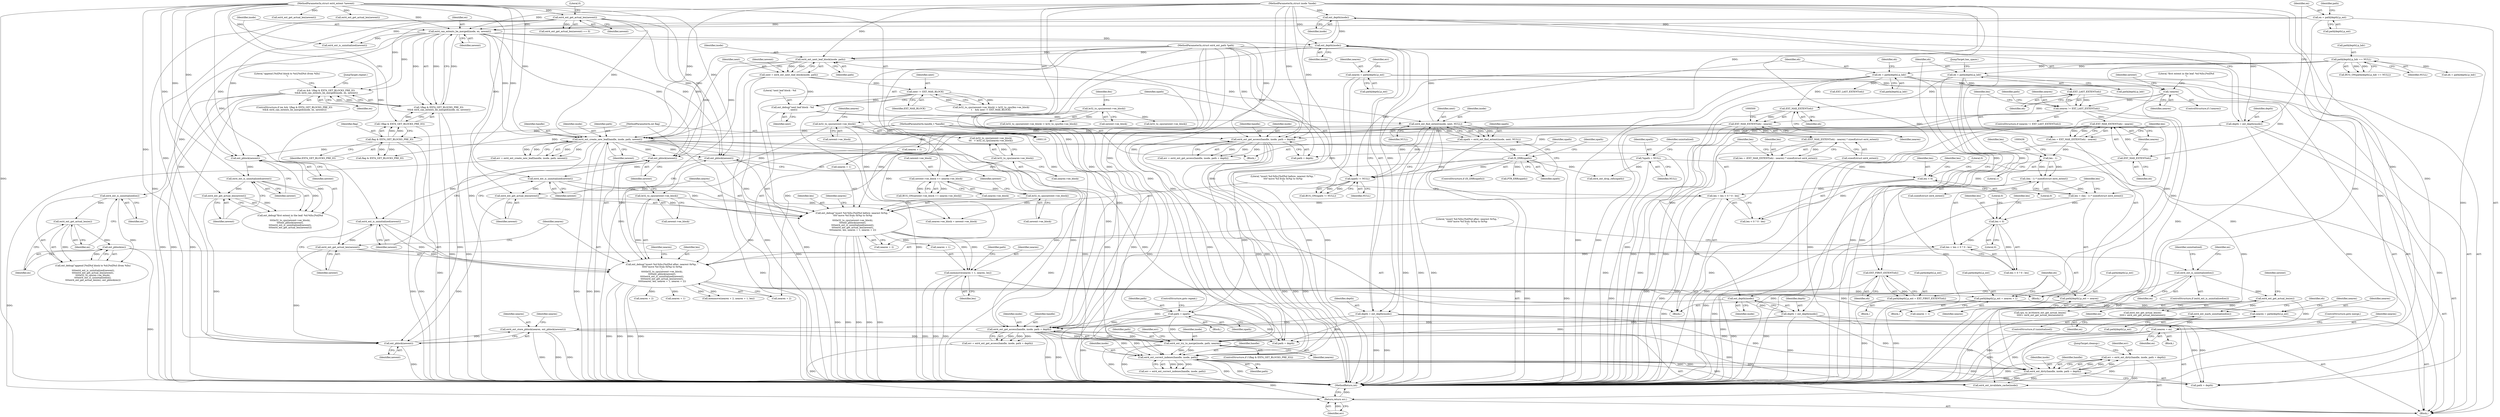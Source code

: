 digraph "0_linux_744692dc059845b2a3022119871846e74d4f6e11_1@integer" {
"1000592" [label="(Call,err = ext4_ext_dirty(handle, inode, path + depth))"];
"1000594" [label="(Call,ext4_ext_dirty(handle, inode, path + depth))"];
"1000585" [label="(Call,ext4_ext_correct_indexes(handle, inode, path))"];
"1000188" [label="(Call,ext4_ext_get_access(handle, inode, path + depth))"];
"1000111" [label="(MethodParameterIn,handle_t *handle)"];
"1000140" [label="(Call,ext_depth(inode))"];
"1000112" [label="(MethodParameterIn,struct inode *inode)"];
"1000165" [label="(Call,ext4_can_extents_be_merged(inode, ex, newext))"];
"1000142" [label="(Call,ex = path[depth].p_ext)"];
"1000135" [label="(Call,ext4_ext_get_actual_len(newext))"];
"1000114" [label="(MethodParameterIn,struct ext4_extent *newext)"];
"1000113" [label="(MethodParameterIn,struct ext4_ext_path *path)"];
"1000138" [label="(Call,depth = ext_depth(inode))"];
"1000372" [label="(Call,ext4_ext_get_access(handle, inode, path + depth))"];
"1000343" [label="(Call,ext4_ext_create_new_leaf(handle, inode, path, newext))"];
"1000258" [label="(Call,ext4_ext_next_leaf_block(inode, path))"];
"1000232" [label="(Call,ext_depth(inode))"];
"1000285" [label="(Call,ext4_ext_find_extent(inode, next, NULL))"];
"1000276" [label="(Call,ext_debug(\"next leaf block - %d\n\", next))"];
"1000272" [label="(Call,next != EXT_MAX_BLOCK)"];
"1000256" [label="(Call,next = ext4_ext_next_leaf_block(inode, path))"];
"1000280" [label="(Call,npath != NULL)"];
"1000122" [label="(Call,*npath = NULL)"];
"1000290" [label="(Call,IS_ERR(npath))"];
"1000283" [label="(Call,npath = ext4_ext_find_extent(inode, next, NULL))"];
"1000150" [label="(Call,path[depth].p_hdr == NULL)"];
"1000327" [label="(Call,path = npath)"];
"1000353" [label="(Call,ext_depth(inode))"];
"1000230" [label="(Call,depth = ext_depth(inode))"];
"1000351" [label="(Call,depth = ext_depth(inode))"];
"1000579" [label="(Call,ext4_ext_try_to_merge(inode, path, nearex))"];
"1000562" [label="(Call,ext4_ext_store_pblock(nearex, ext_pblock(newext)))"];
"1000548" [label="(Call,nearex = path[depth].p_ext)"];
"1000397" [label="(Call,path[depth].p_ext = EXT_FIRST_EXTENT(eh))"];
"1000403" [label="(Call,EXT_FIRST_EXTENT(eh))"];
"1000355" [label="(Call,eh = path[depth].p_hdr)"];
"1000234" [label="(Call,eh = path[depth].p_hdr)"];
"1000535" [label="(Call,path[depth].p_ext = nearex)"];
"1000529" [label="(Call,memmove(nearex + 1, nearex, len))"];
"1000509" [label="(Call,ext_debug(\"insert %d:%llu:[%d]%d before: nearest 0x%p, \"\n\t\t\t\t\"move %d from 0x%p to 0x%p\n\",\n\t\t\t\tle32_to_cpu(newext->ee_block),\n\t\t\t\text_pblock(newext),\n\t\t\t\text4_ext_is_uninitialized(newext),\n\t\t\t\text4_ext_get_actual_len(newext),\n\t\t\t\tnearex, len, nearex + 1, nearex + 2))"];
"1000511" [label="(Call,le32_to_cpu(newext->ee_block))"];
"1000485" [label="(Call,newext->ee_block == nearex->ee_block)"];
"1000408" [label="(Call,le32_to_cpu(newext->ee_block))"];
"1000264" [label="(Call,le32_to_cpu(newext->ee_block))"];
"1000412" [label="(Call,le32_to_cpu(nearex->ee_block))"];
"1000515" [label="(Call,ext_pblock(newext))"];
"1000517" [label="(Call,ext4_ext_is_uninitialized(newext))"];
"1000519" [label="(Call,ext4_ext_get_actual_len(newext))"];
"1000495" [label="(Call,EXT_MAX_EXTENT(eh) - nearex)"];
"1000496" [label="(Call,EXT_MAX_EXTENT(eh))"];
"1000382" [label="(Call,!nearex)"];
"1000363" [label="(Call,nearex = path[depth].p_ext)"];
"1000501" [label="(Call,len = len < 0 ? 0 : len)"];
"1000504" [label="(Call,len < 0)"];
"1000492" [label="(Call,len = (EXT_MAX_EXTENT(eh) - nearex) * sizeof(struct ext4_extent))"];
"1000494" [label="(Call,(EXT_MAX_EXTENT(eh) - nearex) * sizeof(struct ext4_extent))"];
"1000473" [label="(Call,path[depth].p_ext = nearex + 1)"];
"1000418" [label="(Call,nearex != EXT_LAST_EXTENT(eh))"];
"1000420" [label="(Call,EXT_LAST_EXTENT(eh))"];
"1000445" [label="(Call,ext_debug(\"insert %d:%llu:[%d]%d after: nearest 0x%p, \"\n\t\t\t\t\t\"move %d from 0x%p to 0x%p\n\",\n\t\t\t\t\tle32_to_cpu(newext->ee_block),\n\t\t\t\t\text_pblock(newext),\n\t\t\t\t\text4_ext_is_uninitialized(newext),\n\t\t\t\t\text4_ext_get_actual_len(newext),\n\t\t\t\t\tnearex, len, nearex + 1, nearex + 2))"];
"1000447" [label="(Call,le32_to_cpu(newext->ee_block))"];
"1000451" [label="(Call,ext_pblock(newext))"];
"1000453" [label="(Call,ext4_ext_is_uninitialized(newext))"];
"1000455" [label="(Call,ext4_ext_get_actual_len(newext))"];
"1000425" [label="(Call,EXT_MAX_EXTENT(eh) - nearex)"];
"1000426" [label="(Call,EXT_MAX_EXTENT(eh))"];
"1000437" [label="(Call,len = len < 0 ? 0 : len)"];
"1000440" [label="(Call,len < 0)"];
"1000429" [label="(Call,len = (len - 1) * sizeof(struct ext4_extent))"];
"1000431" [label="(Call,(len - 1) * sizeof(struct ext4_extent))"];
"1000432" [label="(Call,len - 1)"];
"1000423" [label="(Call,len = EXT_MAX_EXTENT(eh) - nearex)"];
"1000564" [label="(Call,ext_pblock(newext))"];
"1000395" [label="(Call,ext4_ext_get_actual_len(newext))"];
"1000393" [label="(Call,ext4_ext_is_uninitialized(newext))"];
"1000391" [label="(Call,ext_pblock(newext))"];
"1000225" [label="(Call,nearex = ex)"];
"1000216" [label="(Call,ext4_ext_mark_uninitialized(ex))"];
"1000210" [label="(Call,ext4_ext_get_actual_len(ex))"];
"1000199" [label="(Call,ext4_ext_is_uninitialized(ex))"];
"1000184" [label="(Call,ext_pblock(ex))"];
"1000182" [label="(Call,ext4_ext_get_actual_len(ex))"];
"1000180" [label="(Call,ext4_ext_is_uninitialized(ex))"];
"1000158" [label="(Call,ex && !(flag & EXT4_GET_BLOCKS_PRE_IO)\n \t\t&& ext4_can_extents_be_merged(inode, ex, newext))"];
"1000160" [label="(Call,!(flag & EXT4_GET_BLOCKS_PRE_IO)\n \t\t&& ext4_can_extents_be_merged(inode, ex, newext))"];
"1000161" [label="(Call,!(flag & EXT4_GET_BLOCKS_PRE_IO))"];
"1000162" [label="(Call,flag & EXT4_GET_BLOCKS_PRE_IO)"];
"1000115" [label="(MethodParameterIn,int flag)"];
"1000610" [label="(Return,return err;)"];
"1000363" [label="(Call,nearex = path[depth].p_ext)"];
"1000230" [label="(Call,depth = ext_depth(inode))"];
"1000114" [label="(MethodParameterIn,struct ext4_extent *newext)"];
"1000506" [label="(Literal,0)"];
"1000374" [label="(Identifier,inode)"];
"1000391" [label="(Call,ext_pblock(newext))"];
"1000354" [label="(Identifier,inode)"];
"1000386" [label="(Literal,\"first extent in the leaf: %d:%llu:[%d]%d\n\")"];
"1000124" [label="(Identifier,NULL)"];
"1000131" [label="(Identifier,uninitialized)"];
"1000371" [label="(Identifier,err)"];
"1000502" [label="(Identifier,len)"];
"1000370" [label="(Call,err = ext4_ext_get_access(handle, inode, path + depth))"];
"1000439" [label="(Call,len < 0 ? 0 : len)"];
"1000184" [label="(Call,ext_pblock(ex))"];
"1000171" [label="(Literal,\"append [%d]%d block to %d:[%d]%d (from %llu)\n\")"];
"1000232" [label="(Call,ext_depth(inode))"];
"1000191" [label="(Call,path + depth)"];
"1000585" [label="(Call,ext4_ext_correct_indexes(handle, inode, path))"];
"1000141" [label="(Identifier,inode)"];
"1000256" [label="(Call,next = ext4_ext_next_leaf_block(inode, path))"];
"1000422" [label="(Block,)"];
"1000604" [label="(Call,ext4_ext_drop_refs(npath))"];
"1000206" [label="(Identifier,ex)"];
"1000186" [label="(Call,err = ext4_ext_get_access(handle, inode, path + depth))"];
"1000393" [label="(Call,ext4_ext_is_uninitialized(newext))"];
"1000437" [label="(Call,len = len < 0 ? 0 : len)"];
"1000608" [label="(Call,ext4_ext_invalidate_cache(inode))"];
"1000373" [label="(Identifier,handle)"];
"1000274" [label="(Identifier,EXT_MAX_BLOCK)"];
"1000428" [label="(Identifier,nearex)"];
"1000419" [label="(Identifier,nearex)"];
"1000258" [label="(Call,ext4_ext_next_leaf_block(inode, path))"];
"1000466" [label="(Call,nearex + 2)"];
"1000375" [label="(Call,path + depth)"];
"1000416" [label="(Block,)"];
"1000396" [label="(Identifier,newext)"];
"1000199" [label="(Call,ext4_ext_is_uninitialized(ex))"];
"1000202" [label="(Identifier,uninitialized)"];
"1000346" [label="(Identifier,path)"];
"1000548" [label="(Call,nearex = path[depth].p_ext)"];
"1000151" [label="(Call,path[depth].p_hdr)"];
"1000483" [label="(Block,)"];
"1000495" [label="(Call,EXT_MAX_EXTENT(eh) - nearex)"];
"1000486" [label="(Call,newext->ee_block)"];
"1000545" [label="(Identifier,eh)"];
"1000172" [label="(Call,ext4_ext_is_uninitialized(newext))"];
"1000150" [label="(Call,path[depth].p_hdr == NULL)"];
"1000135" [label="(Call,ext4_ext_get_actual_len(newext))"];
"1000229" [label="(JumpTarget,repeat:)"];
"1000357" [label="(Call,path[depth].p_hdr)"];
"1000209" [label="(Call,ext4_ext_get_actual_len(ex)\n\t\t\t\t\t+ ext4_ext_get_actual_len(newext))"];
"1000353" [label="(Call,ext_depth(inode))"];
"1000451" [label="(Call,ext_pblock(newext))"];
"1000122" [label="(Call,*npath = NULL)"];
"1000596" [label="(Identifier,inode)"];
"1000384" [label="(Block,)"];
"1000167" [label="(Identifier,ex)"];
"1000420" [label="(Call,EXT_LAST_EXTENT(eh))"];
"1000395" [label="(Call,ext4_ext_get_actual_len(newext))"];
"1000266" [label="(Identifier,newext)"];
"1000536" [label="(Call,path[depth].p_ext)"];
"1000533" [label="(Identifier,nearex)"];
"1000588" [label="(Identifier,path)"];
"1000515" [label="(Call,ext_pblock(newext))"];
"1000425" [label="(Call,EXT_MAX_EXTENT(eh) - nearex)"];
"1000534" [label="(Identifier,len)"];
"1000234" [label="(Call,eh = path[depth].p_hdr)"];
"1000168" [label="(Identifier,newext)"];
"1000356" [label="(Identifier,eh)"];
"1000236" [label="(Call,path[depth].p_hdr)"];
"1000445" [label="(Call,ext_debug(\"insert %d:%llu:[%d]%d after: nearest 0x%p, \"\n\t\t\t\t\t\"move %d from 0x%p to 0x%p\n\",\n\t\t\t\t\tle32_to_cpu(newext->ee_block),\n\t\t\t\t\text_pblock(newext),\n\t\t\t\t\text4_ext_is_uninitialized(newext),\n\t\t\t\t\text4_ext_get_actual_len(newext),\n\t\t\t\t\tnearex, len, nearex + 1, nearex + 2))"];
"1000144" [label="(Call,path[depth].p_ext)"];
"1000421" [label="(Identifier,eh)"];
"1000263" [label="(Call,le32_to_cpu(newext->ee_block) > le32_to_cpu(fex->ee_block))"];
"1000563" [label="(Identifier,nearex)"];
"1000137" [label="(Literal,0)"];
"1000198" [label="(ControlStructure,if (ext4_ext_is_uninitialized(ex)))"];
"1000231" [label="(Identifier,depth)"];
"1000330" [label="(ControlStructure,goto repeat;)"];
"1000441" [label="(Identifier,len)"];
"1000362" [label="(JumpTarget,has_space:)"];
"1000473" [label="(Call,path[depth].p_ext = nearex + 1)"];
"1000484" [label="(Call,BUG_ON(newext->ee_block == nearex->ee_block))"];
"1000143" [label="(Identifier,ex)"];
"1000282" [label="(Identifier,NULL)"];
"1000285" [label="(Call,ext4_ext_find_extent(inode, next, NULL))"];
"1000270" [label="(Identifier,fex)"];
"1000408" [label="(Call,le32_to_cpu(newext->ee_block))"];
"1000448" [label="(Call,newext->ee_block)"];
"1000385" [label="(Call,ext_debug(\"first extent in the leaf: %d:%llu:[%d]%d\n\",\n\t\t\t\tle32_to_cpu(newext->ee_block),\n\t\t\t\text_pblock(newext),\n\t\t\t\text4_ext_is_uninitialized(newext),\n\t\t\t\text4_ext_get_actual_len(newext)))"];
"1000520" [label="(Identifier,newext)"];
"1000584" [label="(Identifier,err)"];
"1000161" [label="(Call,!(flag & EXT4_GET_BLOCKS_PRE_IO))"];
"1000164" [label="(Identifier,EXT4_GET_BLOCKS_PRE_IO)"];
"1000516" [label="(Identifier,newext)"];
"1000454" [label="(Identifier,newext)"];
"1000412" [label="(Call,le32_to_cpu(nearex->ee_block))"];
"1000476" [label="(Identifier,path)"];
"1000213" [label="(Identifier,newext)"];
"1000409" [label="(Call,newext->ee_block)"];
"1000519" [label="(Call,ext4_ext_get_actual_len(newext))"];
"1000457" [label="(Identifier,nearex)"];
"1000159" [label="(Identifier,ex)"];
"1000438" [label="(Identifier,len)"];
"1000443" [label="(Literal,0)"];
"1000188" [label="(Call,ext4_ext_get_access(handle, inode, path + depth))"];
"1000344" [label="(Identifier,handle)"];
"1000485" [label="(Call,newext->ee_block == nearex->ee_block)"];
"1000465" [label="(Call,memmove(nearex + 2, nearex + 1, len))"];
"1000469" [label="(Call,nearex + 1)"];
"1000568" [label="(Identifier,nearex)"];
"1000394" [label="(Identifier,newext)"];
"1000392" [label="(Identifier,newext)"];
"1000612" [label="(MethodReturn,int)"];
"1000265" [label="(Call,newext->ee_block)"];
"1000424" [label="(Identifier,len)"];
"1000538" [label="(Identifier,path)"];
"1000435" [label="(Call,sizeof(struct ext4_extent))"];
"1000372" [label="(Call,ext4_ext_get_access(handle, inode, path + depth))"];
"1000580" [label="(Identifier,inode)"];
"1000550" [label="(Call,path[depth].p_ext)"];
"1000489" [label="(Call,nearex->ee_block)"];
"1000434" [label="(Literal,1)"];
"1000501" [label="(Call,len = len < 0 ? 0 : len)"];
"1000518" [label="(Identifier,newext)"];
"1000418" [label="(Call,nearex != EXT_LAST_EXTENT(eh))"];
"1000275" [label="(Block,)"];
"1000329" [label="(Identifier,npath)"];
"1000219" [label="(Identifier,eh)"];
"1000260" [label="(Identifier,path)"];
"1000162" [label="(Call,flag & EXT4_GET_BLOCKS_PRE_IO)"];
"1000165" [label="(Call,ext4_can_extents_be_merged(inode, ex, newext))"];
"1000397" [label="(Call,path[depth].p_ext = EXT_FIRST_EXTENT(eh))"];
"1000417" [label="(ControlStructure,if (nearex != EXT_LAST_EXTENT(eh)))"];
"1000226" [label="(Identifier,nearex)"];
"1000293" [label="(Call,PTR_ERR(npath))"];
"1000414" [label="(Identifier,nearex)"];
"1000592" [label="(Call,err = ext4_ext_dirty(handle, inode, path + depth))"];
"1000499" [label="(Call,sizeof(struct ext4_extent))"];
"1000595" [label="(Identifier,handle)"];
"1000455" [label="(Call,ext4_ext_get_actual_len(newext))"];
"1000278" [label="(Identifier,next)"];
"1000423" [label="(Call,len = EXT_MAX_EXTENT(eh) - nearex)"];
"1000610" [label="(Return,return err;)"];
"1000582" [label="(Identifier,nearex)"];
"1000212" [label="(Call,ext4_ext_get_actual_len(newext))"];
"1000153" [label="(Identifier,path)"];
"1000498" [label="(Identifier,nearex)"];
"1000467" [label="(Identifier,nearex)"];
"1000530" [label="(Call,nearex + 1)"];
"1000433" [label="(Identifier,len)"];
"1000526" [label="(Call,nearex + 2)"];
"1000382" [label="(Call,!nearex)"];
"1000352" [label="(Identifier,depth)"];
"1000505" [label="(Identifier,len)"];
"1000410" [label="(Identifier,newext)"];
"1000160" [label="(Call,!(flag & EXT4_GET_BLOCKS_PRE_IO)\n \t\t&& ext4_can_extents_be_merged(inode, ex, newext))"];
"1000276" [label="(Call,ext_debug(\"next leaf block - %d\n\", next))"];
"1000208" [label="(Call,cpu_to_le16(ext4_ext_get_actual_len(ex)\n\t\t\t\t\t+ ext4_ext_get_actual_len(newext)))"];
"1000116" [label="(Block,)"];
"1000535" [label="(Call,path[depth].p_ext = nearex)"];
"1000185" [label="(Identifier,ex)"];
"1000112" [label="(MethodParameterIn,struct inode *inode)"];
"1000479" [label="(Call,nearex + 1)"];
"1000347" [label="(Identifier,newext)"];
"1000181" [label="(Identifier,ex)"];
"1000345" [label="(Identifier,inode)"];
"1000576" [label="(Call,flag & EXT4_GET_BLOCKS_PRE_IO)"];
"1000492" [label="(Call,len = (EXT_MAX_EXTENT(eh) - nearex) * sizeof(struct ext4_extent))"];
"1000218" [label="(Call,eh = path[depth].p_hdr)"];
"1000228" [label="(ControlStructure,goto merge;)"];
"1000225" [label="(Call,nearex = ex)"];
"1000522" [label="(Identifier,len)"];
"1000557" [label="(Identifier,nearex)"];
"1000298" [label="(Identifier,npath)"];
"1000149" [label="(Call,BUG_ON(path[depth].p_hdr == NULL))"];
"1000351" [label="(Call,depth = ext_depth(inode))"];
"1000233" [label="(Identifier,inode)"];
"1000142" [label="(Call,ex = path[depth].p_ext)"];
"1000456" [label="(Identifier,newext)"];
"1000503" [label="(Call,len < 0 ? 0 : len)"];
"1000183" [label="(Identifier,ex)"];
"1000474" [label="(Call,path[depth].p_ext)"];
"1000447" [label="(Call,le32_to_cpu(newext->ee_block))"];
"1000597" [label="(Call,path + depth)"];
"1000493" [label="(Identifier,len)"];
"1000190" [label="(Identifier,inode)"];
"1000579" [label="(Call,ext4_ext_try_to_merge(inode, path, nearex))"];
"1000288" [label="(Identifier,NULL)"];
"1000283" [label="(Call,npath = ext4_ext_find_extent(inode, next, NULL))"];
"1000531" [label="(Identifier,nearex)"];
"1000497" [label="(Identifier,eh)"];
"1000169" [label="(Block,)"];
"1000134" [label="(Call,ext4_ext_get_actual_len(newext) == 0)"];
"1000277" [label="(Literal,\"next leaf block - %d\n\")"];
"1000446" [label="(Literal,\"insert %d:%llu:[%d]%d after: nearest 0x%p, \"\n\t\t\t\t\t\"move %d from 0x%p to 0x%p\n\")"];
"1000431" [label="(Call,(len - 1) * sizeof(struct ext4_extent))"];
"1000214" [label="(ControlStructure,if (uninitialized))"];
"1000158" [label="(Call,ex && !(flag & EXT4_GET_BLOCKS_PRE_IO)\n \t\t&& ext4_can_extents_be_merged(inode, ex, newext))"];
"1000555" [label="(Call,nearex->ee_block = newext->ee_block)"];
"1000166" [label="(Identifier,inode)"];
"1000235" [label="(Identifier,eh)"];
"1000504" [label="(Call,len < 0)"];
"1000494" [label="(Call,(EXT_MAX_EXTENT(eh) - nearex) * sizeof(struct ext4_extent))"];
"1000398" [label="(Call,path[depth].p_ext)"];
"1000462" [label="(Call,nearex + 2)"];
"1000581" [label="(Identifier,path)"];
"1000586" [label="(Identifier,handle)"];
"1000327" [label="(Call,path = npath)"];
"1000123" [label="(Identifier,npath)"];
"1000272" [label="(Call,next != EXT_MAX_BLOCK)"];
"1000245" [label="(Identifier,eh)"];
"1000262" [label="(Call,le32_to_cpu(newext->ee_block) > le32_to_cpu(fex->ee_block)\n\t    && next != EXT_MAX_BLOCK)"];
"1000458" [label="(Identifier,len)"];
"1000341" [label="(Call,err = ext4_ext_create_new_leaf(handle, inode, path, newext))"];
"1000387" [label="(Call,le32_to_cpu(newext->ee_block))"];
"1000157" [label="(ControlStructure,if (ex && !(flag & EXT4_GET_BLOCKS_PRE_IO)\n \t\t&& ext4_can_extents_be_merged(inode, ex, newext)))"];
"1000442" [label="(Literal,0)"];
"1000139" [label="(Identifier,depth)"];
"1000294" [label="(Identifier,npath)"];
"1000511" [label="(Call,le32_to_cpu(newext->ee_block))"];
"1000381" [label="(ControlStructure,if (!nearex))"];
"1000259" [label="(Identifier,inode)"];
"1000257" [label="(Identifier,next)"];
"1000113" [label="(MethodParameterIn,struct ext4_ext_path *path)"];
"1000136" [label="(Identifier,newext)"];
"1000328" [label="(Identifier,path)"];
"1000210" [label="(Call,ext4_ext_get_actual_len(ex))"];
"1000517" [label="(Call,ext4_ext_is_uninitialized(newext))"];
"1000284" [label="(Identifier,npath)"];
"1000508" [label="(Identifier,len)"];
"1000200" [label="(Identifier,ex)"];
"1000600" [label="(JumpTarget,cleanup:)"];
"1000273" [label="(Identifier,next)"];
"1000279" [label="(Call,BUG_ON(npath != NULL))"];
"1000343" [label="(Call,ext4_ext_create_new_leaf(handle, inode, path, newext))"];
"1000290" [label="(Call,IS_ERR(npath))"];
"1000163" [label="(Identifier,flag)"];
"1000320" [label="(Block,)"];
"1000264" [label="(Call,le32_to_cpu(newext->ee_block))"];
"1000281" [label="(Identifier,npath)"];
"1000574" [label="(ControlStructure,if (!(flag & EXT4_GET_BLOCKS_PRE_IO)))"];
"1000138" [label="(Call,depth = ext_depth(inode))"];
"1000611" [label="(Identifier,err)"];
"1000594" [label="(Call,ext4_ext_dirty(handle, inode, path + depth))"];
"1000453" [label="(Call,ext4_ext_is_uninitialized(newext))"];
"1000593" [label="(Identifier,err)"];
"1000413" [label="(Call,nearex->ee_block)"];
"1000227" [label="(Identifier,ex)"];
"1000507" [label="(Literal,0)"];
"1000496" [label="(Call,EXT_MAX_EXTENT(eh))"];
"1000383" [label="(Identifier,nearex)"];
"1000521" [label="(Identifier,nearex)"];
"1000541" [label="(Identifier,nearex)"];
"1000180" [label="(Call,ext4_ext_is_uninitialized(ex))"];
"1000403" [label="(Call,EXT_FIRST_EXTENT(eh))"];
"1000549" [label="(Identifier,nearex)"];
"1000286" [label="(Identifier,inode)"];
"1000216" [label="(Call,ext4_ext_mark_uninitialized(ex))"];
"1000140" [label="(Call,ext_depth(inode))"];
"1000529" [label="(Call,memmove(nearex + 1, nearex, len))"];
"1000583" [label="(Call,err = ext4_ext_correct_indexes(handle, inode, path))"];
"1000364" [label="(Identifier,nearex)"];
"1000291" [label="(Identifier,npath)"];
"1000562" [label="(Call,ext4_ext_store_pblock(nearex, ext_pblock(newext)))"];
"1000287" [label="(Identifier,next)"];
"1000280" [label="(Call,npath != NULL)"];
"1000156" [label="(Identifier,NULL)"];
"1000512" [label="(Call,newext->ee_block)"];
"1000587" [label="(Identifier,inode)"];
"1000444" [label="(Identifier,len)"];
"1000452" [label="(Identifier,newext)"];
"1000427" [label="(Identifier,eh)"];
"1000170" [label="(Call,ext_debug(\"append [%d]%d block to %d:[%d]%d (from %llu)\n\",\n \t\t\t\text4_ext_is_uninitialized(newext),\n\t\t\t\text4_ext_get_actual_len(newext),\n\t\t\t\tle32_to_cpu(ex->ee_block),\n\t\t\t\text4_ext_is_uninitialized(ex),\n\t\t\t\text4_ext_get_actual_len(ex), ext_pblock(ex)))"];
"1000509" [label="(Call,ext_debug(\"insert %d:%llu:[%d]%d before: nearest 0x%p, \"\n\t\t\t\t\"move %d from 0x%p to 0x%p\n\",\n\t\t\t\tle32_to_cpu(newext->ee_block),\n\t\t\t\text_pblock(newext),\n\t\t\t\text4_ext_is_uninitialized(newext),\n\t\t\t\text4_ext_get_actual_len(newext),\n\t\t\t\tnearex, len, nearex + 1, nearex + 2))"];
"1000564" [label="(Call,ext_pblock(newext))"];
"1000174" [label="(Call,ext4_ext_get_actual_len(newext))"];
"1000254" [label="(Call,EXT_LAST_EXTENT(eh))"];
"1000211" [label="(Identifier,ex)"];
"1000365" [label="(Call,path[depth].p_ext)"];
"1000523" [label="(Call,nearex + 1)"];
"1000440" [label="(Call,len < 0)"];
"1000426" [label="(Call,EXT_MAX_EXTENT(eh))"];
"1000115" [label="(MethodParameterIn,int flag)"];
"1000565" [label="(Identifier,newext)"];
"1000111" [label="(MethodParameterIn,handle_t *handle)"];
"1000355" [label="(Call,eh = path[depth].p_hdr)"];
"1000430" [label="(Identifier,len)"];
"1000189" [label="(Identifier,handle)"];
"1000289" [label="(ControlStructure,if (IS_ERR(npath)))"];
"1000459" [label="(Call,nearex + 1)"];
"1000217" [label="(Identifier,ex)"];
"1000432" [label="(Call,len - 1)"];
"1000510" [label="(Literal,\"insert %d:%llu:[%d]%d before: nearest 0x%p, \"\n\t\t\t\t\"move %d from 0x%p to 0x%p\n\")"];
"1000429" [label="(Call,len = (len - 1) * sizeof(struct ext4_extent))"];
"1000407" [label="(Call,le32_to_cpu(newext->ee_block)\n\t\t\t   > le32_to_cpu(nearex->ee_block))"];
"1000182" [label="(Call,ext4_ext_get_actual_len(ex))"];
"1000404" [label="(Identifier,eh)"];
"1000592" -> "1000116"  [label="AST: "];
"1000592" -> "1000594"  [label="CFG: "];
"1000593" -> "1000592"  [label="AST: "];
"1000594" -> "1000592"  [label="AST: "];
"1000600" -> "1000592"  [label="CFG: "];
"1000592" -> "1000612"  [label="DDG: "];
"1000592" -> "1000612"  [label="DDG: "];
"1000594" -> "1000592"  [label="DDG: "];
"1000594" -> "1000592"  [label="DDG: "];
"1000594" -> "1000592"  [label="DDG: "];
"1000592" -> "1000610"  [label="DDG: "];
"1000594" -> "1000597"  [label="CFG: "];
"1000595" -> "1000594"  [label="AST: "];
"1000596" -> "1000594"  [label="AST: "];
"1000597" -> "1000594"  [label="AST: "];
"1000594" -> "1000612"  [label="DDG: "];
"1000594" -> "1000612"  [label="DDG: "];
"1000585" -> "1000594"  [label="DDG: "];
"1000585" -> "1000594"  [label="DDG: "];
"1000585" -> "1000594"  [label="DDG: "];
"1000111" -> "1000594"  [label="DDG: "];
"1000112" -> "1000594"  [label="DDG: "];
"1000113" -> "1000594"  [label="DDG: "];
"1000230" -> "1000594"  [label="DDG: "];
"1000351" -> "1000594"  [label="DDG: "];
"1000138" -> "1000594"  [label="DDG: "];
"1000594" -> "1000608"  [label="DDG: "];
"1000585" -> "1000583"  [label="AST: "];
"1000585" -> "1000588"  [label="CFG: "];
"1000586" -> "1000585"  [label="AST: "];
"1000587" -> "1000585"  [label="AST: "];
"1000588" -> "1000585"  [label="AST: "];
"1000583" -> "1000585"  [label="CFG: "];
"1000585" -> "1000612"  [label="DDG: "];
"1000585" -> "1000612"  [label="DDG: "];
"1000585" -> "1000583"  [label="DDG: "];
"1000585" -> "1000583"  [label="DDG: "];
"1000585" -> "1000583"  [label="DDG: "];
"1000188" -> "1000585"  [label="DDG: "];
"1000188" -> "1000585"  [label="DDG: "];
"1000372" -> "1000585"  [label="DDG: "];
"1000372" -> "1000585"  [label="DDG: "];
"1000111" -> "1000585"  [label="DDG: "];
"1000579" -> "1000585"  [label="DDG: "];
"1000579" -> "1000585"  [label="DDG: "];
"1000112" -> "1000585"  [label="DDG: "];
"1000113" -> "1000585"  [label="DDG: "];
"1000327" -> "1000585"  [label="DDG: "];
"1000343" -> "1000585"  [label="DDG: "];
"1000585" -> "1000597"  [label="DDG: "];
"1000585" -> "1000608"  [label="DDG: "];
"1000188" -> "1000186"  [label="AST: "];
"1000188" -> "1000191"  [label="CFG: "];
"1000189" -> "1000188"  [label="AST: "];
"1000190" -> "1000188"  [label="AST: "];
"1000191" -> "1000188"  [label="AST: "];
"1000186" -> "1000188"  [label="CFG: "];
"1000188" -> "1000612"  [label="DDG: "];
"1000188" -> "1000612"  [label="DDG: "];
"1000188" -> "1000612"  [label="DDG: "];
"1000188" -> "1000186"  [label="DDG: "];
"1000188" -> "1000186"  [label="DDG: "];
"1000188" -> "1000186"  [label="DDG: "];
"1000111" -> "1000188"  [label="DDG: "];
"1000140" -> "1000188"  [label="DDG: "];
"1000165" -> "1000188"  [label="DDG: "];
"1000112" -> "1000188"  [label="DDG: "];
"1000113" -> "1000188"  [label="DDG: "];
"1000138" -> "1000188"  [label="DDG: "];
"1000188" -> "1000579"  [label="DDG: "];
"1000111" -> "1000110"  [label="AST: "];
"1000111" -> "1000612"  [label="DDG: "];
"1000111" -> "1000343"  [label="DDG: "];
"1000111" -> "1000372"  [label="DDG: "];
"1000140" -> "1000138"  [label="AST: "];
"1000140" -> "1000141"  [label="CFG: "];
"1000141" -> "1000140"  [label="AST: "];
"1000138" -> "1000140"  [label="CFG: "];
"1000140" -> "1000138"  [label="DDG: "];
"1000112" -> "1000140"  [label="DDG: "];
"1000140" -> "1000165"  [label="DDG: "];
"1000140" -> "1000232"  [label="DDG: "];
"1000112" -> "1000110"  [label="AST: "];
"1000112" -> "1000612"  [label="DDG: "];
"1000112" -> "1000165"  [label="DDG: "];
"1000112" -> "1000232"  [label="DDG: "];
"1000112" -> "1000258"  [label="DDG: "];
"1000112" -> "1000285"  [label="DDG: "];
"1000112" -> "1000343"  [label="DDG: "];
"1000112" -> "1000353"  [label="DDG: "];
"1000112" -> "1000372"  [label="DDG: "];
"1000112" -> "1000579"  [label="DDG: "];
"1000112" -> "1000608"  [label="DDG: "];
"1000165" -> "1000160"  [label="AST: "];
"1000165" -> "1000168"  [label="CFG: "];
"1000166" -> "1000165"  [label="AST: "];
"1000167" -> "1000165"  [label="AST: "];
"1000168" -> "1000165"  [label="AST: "];
"1000160" -> "1000165"  [label="CFG: "];
"1000165" -> "1000612"  [label="DDG: "];
"1000165" -> "1000158"  [label="DDG: "];
"1000165" -> "1000160"  [label="DDG: "];
"1000165" -> "1000160"  [label="DDG: "];
"1000165" -> "1000160"  [label="DDG: "];
"1000142" -> "1000165"  [label="DDG: "];
"1000135" -> "1000165"  [label="DDG: "];
"1000114" -> "1000165"  [label="DDG: "];
"1000165" -> "1000172"  [label="DDG: "];
"1000165" -> "1000232"  [label="DDG: "];
"1000165" -> "1000343"  [label="DDG: "];
"1000165" -> "1000391"  [label="DDG: "];
"1000165" -> "1000451"  [label="DDG: "];
"1000165" -> "1000515"  [label="DDG: "];
"1000165" -> "1000564"  [label="DDG: "];
"1000142" -> "1000116"  [label="AST: "];
"1000142" -> "1000144"  [label="CFG: "];
"1000143" -> "1000142"  [label="AST: "];
"1000144" -> "1000142"  [label="AST: "];
"1000153" -> "1000142"  [label="CFG: "];
"1000142" -> "1000612"  [label="DDG: "];
"1000142" -> "1000158"  [label="DDG: "];
"1000135" -> "1000134"  [label="AST: "];
"1000135" -> "1000136"  [label="CFG: "];
"1000136" -> "1000135"  [label="AST: "];
"1000137" -> "1000135"  [label="CFG: "];
"1000135" -> "1000612"  [label="DDG: "];
"1000135" -> "1000134"  [label="DDG: "];
"1000114" -> "1000135"  [label="DDG: "];
"1000135" -> "1000172"  [label="DDG: "];
"1000135" -> "1000343"  [label="DDG: "];
"1000135" -> "1000391"  [label="DDG: "];
"1000135" -> "1000451"  [label="DDG: "];
"1000135" -> "1000515"  [label="DDG: "];
"1000135" -> "1000564"  [label="DDG: "];
"1000114" -> "1000110"  [label="AST: "];
"1000114" -> "1000612"  [label="DDG: "];
"1000114" -> "1000172"  [label="DDG: "];
"1000114" -> "1000174"  [label="DDG: "];
"1000114" -> "1000212"  [label="DDG: "];
"1000114" -> "1000343"  [label="DDG: "];
"1000114" -> "1000391"  [label="DDG: "];
"1000114" -> "1000393"  [label="DDG: "];
"1000114" -> "1000395"  [label="DDG: "];
"1000114" -> "1000451"  [label="DDG: "];
"1000114" -> "1000453"  [label="DDG: "];
"1000114" -> "1000455"  [label="DDG: "];
"1000114" -> "1000515"  [label="DDG: "];
"1000114" -> "1000517"  [label="DDG: "];
"1000114" -> "1000519"  [label="DDG: "];
"1000114" -> "1000564"  [label="DDG: "];
"1000113" -> "1000110"  [label="AST: "];
"1000113" -> "1000612"  [label="DDG: "];
"1000113" -> "1000191"  [label="DDG: "];
"1000113" -> "1000258"  [label="DDG: "];
"1000113" -> "1000327"  [label="DDG: "];
"1000113" -> "1000343"  [label="DDG: "];
"1000113" -> "1000372"  [label="DDG: "];
"1000113" -> "1000375"  [label="DDG: "];
"1000113" -> "1000579"  [label="DDG: "];
"1000113" -> "1000597"  [label="DDG: "];
"1000138" -> "1000116"  [label="AST: "];
"1000139" -> "1000138"  [label="AST: "];
"1000143" -> "1000138"  [label="CFG: "];
"1000138" -> "1000612"  [label="DDG: "];
"1000138" -> "1000191"  [label="DDG: "];
"1000138" -> "1000597"  [label="DDG: "];
"1000372" -> "1000370"  [label="AST: "];
"1000372" -> "1000375"  [label="CFG: "];
"1000373" -> "1000372"  [label="AST: "];
"1000374" -> "1000372"  [label="AST: "];
"1000375" -> "1000372"  [label="AST: "];
"1000370" -> "1000372"  [label="CFG: "];
"1000372" -> "1000612"  [label="DDG: "];
"1000372" -> "1000612"  [label="DDG: "];
"1000372" -> "1000370"  [label="DDG: "];
"1000372" -> "1000370"  [label="DDG: "];
"1000372" -> "1000370"  [label="DDG: "];
"1000343" -> "1000372"  [label="DDG: "];
"1000343" -> "1000372"  [label="DDG: "];
"1000232" -> "1000372"  [label="DDG: "];
"1000353" -> "1000372"  [label="DDG: "];
"1000327" -> "1000372"  [label="DDG: "];
"1000230" -> "1000372"  [label="DDG: "];
"1000351" -> "1000372"  [label="DDG: "];
"1000372" -> "1000579"  [label="DDG: "];
"1000372" -> "1000608"  [label="DDG: "];
"1000343" -> "1000341"  [label="AST: "];
"1000343" -> "1000347"  [label="CFG: "];
"1000344" -> "1000343"  [label="AST: "];
"1000345" -> "1000343"  [label="AST: "];
"1000346" -> "1000343"  [label="AST: "];
"1000347" -> "1000343"  [label="AST: "];
"1000341" -> "1000343"  [label="CFG: "];
"1000343" -> "1000612"  [label="DDG: "];
"1000343" -> "1000612"  [label="DDG: "];
"1000343" -> "1000612"  [label="DDG: "];
"1000343" -> "1000341"  [label="DDG: "];
"1000343" -> "1000341"  [label="DDG: "];
"1000343" -> "1000341"  [label="DDG: "];
"1000343" -> "1000341"  [label="DDG: "];
"1000258" -> "1000343"  [label="DDG: "];
"1000258" -> "1000343"  [label="DDG: "];
"1000285" -> "1000343"  [label="DDG: "];
"1000343" -> "1000353"  [label="DDG: "];
"1000343" -> "1000375"  [label="DDG: "];
"1000343" -> "1000391"  [label="DDG: "];
"1000343" -> "1000451"  [label="DDG: "];
"1000343" -> "1000515"  [label="DDG: "];
"1000343" -> "1000564"  [label="DDG: "];
"1000343" -> "1000579"  [label="DDG: "];
"1000343" -> "1000608"  [label="DDG: "];
"1000258" -> "1000256"  [label="AST: "];
"1000258" -> "1000260"  [label="CFG: "];
"1000259" -> "1000258"  [label="AST: "];
"1000260" -> "1000258"  [label="AST: "];
"1000256" -> "1000258"  [label="CFG: "];
"1000258" -> "1000612"  [label="DDG: "];
"1000258" -> "1000256"  [label="DDG: "];
"1000258" -> "1000256"  [label="DDG: "];
"1000232" -> "1000258"  [label="DDG: "];
"1000327" -> "1000258"  [label="DDG: "];
"1000258" -> "1000285"  [label="DDG: "];
"1000232" -> "1000230"  [label="AST: "];
"1000232" -> "1000233"  [label="CFG: "];
"1000233" -> "1000232"  [label="AST: "];
"1000230" -> "1000232"  [label="CFG: "];
"1000232" -> "1000230"  [label="DDG: "];
"1000285" -> "1000232"  [label="DDG: "];
"1000285" -> "1000283"  [label="AST: "];
"1000285" -> "1000288"  [label="CFG: "];
"1000286" -> "1000285"  [label="AST: "];
"1000287" -> "1000285"  [label="AST: "];
"1000288" -> "1000285"  [label="AST: "];
"1000283" -> "1000285"  [label="CFG: "];
"1000285" -> "1000612"  [label="DDG: "];
"1000285" -> "1000612"  [label="DDG: "];
"1000285" -> "1000612"  [label="DDG: "];
"1000285" -> "1000280"  [label="DDG: "];
"1000285" -> "1000283"  [label="DDG: "];
"1000285" -> "1000283"  [label="DDG: "];
"1000285" -> "1000283"  [label="DDG: "];
"1000276" -> "1000285"  [label="DDG: "];
"1000280" -> "1000285"  [label="DDG: "];
"1000276" -> "1000275"  [label="AST: "];
"1000276" -> "1000278"  [label="CFG: "];
"1000277" -> "1000276"  [label="AST: "];
"1000278" -> "1000276"  [label="AST: "];
"1000281" -> "1000276"  [label="CFG: "];
"1000276" -> "1000612"  [label="DDG: "];
"1000272" -> "1000276"  [label="DDG: "];
"1000256" -> "1000276"  [label="DDG: "];
"1000272" -> "1000262"  [label="AST: "];
"1000272" -> "1000274"  [label="CFG: "];
"1000273" -> "1000272"  [label="AST: "];
"1000274" -> "1000272"  [label="AST: "];
"1000262" -> "1000272"  [label="CFG: "];
"1000272" -> "1000612"  [label="DDG: "];
"1000272" -> "1000612"  [label="DDG: "];
"1000272" -> "1000262"  [label="DDG: "];
"1000272" -> "1000262"  [label="DDG: "];
"1000256" -> "1000272"  [label="DDG: "];
"1000256" -> "1000116"  [label="AST: "];
"1000257" -> "1000256"  [label="AST: "];
"1000266" -> "1000256"  [label="CFG: "];
"1000256" -> "1000612"  [label="DDG: "];
"1000256" -> "1000612"  [label="DDG: "];
"1000280" -> "1000279"  [label="AST: "];
"1000280" -> "1000282"  [label="CFG: "];
"1000281" -> "1000280"  [label="AST: "];
"1000282" -> "1000280"  [label="AST: "];
"1000279" -> "1000280"  [label="CFG: "];
"1000280" -> "1000279"  [label="DDG: "];
"1000280" -> "1000279"  [label="DDG: "];
"1000122" -> "1000280"  [label="DDG: "];
"1000290" -> "1000280"  [label="DDG: "];
"1000150" -> "1000280"  [label="DDG: "];
"1000122" -> "1000116"  [label="AST: "];
"1000122" -> "1000124"  [label="CFG: "];
"1000123" -> "1000122"  [label="AST: "];
"1000124" -> "1000122"  [label="AST: "];
"1000131" -> "1000122"  [label="CFG: "];
"1000122" -> "1000612"  [label="DDG: "];
"1000122" -> "1000604"  [label="DDG: "];
"1000290" -> "1000289"  [label="AST: "];
"1000290" -> "1000291"  [label="CFG: "];
"1000291" -> "1000290"  [label="AST: "];
"1000294" -> "1000290"  [label="CFG: "];
"1000298" -> "1000290"  [label="CFG: "];
"1000290" -> "1000612"  [label="DDG: "];
"1000290" -> "1000612"  [label="DDG: "];
"1000283" -> "1000290"  [label="DDG: "];
"1000290" -> "1000293"  [label="DDG: "];
"1000290" -> "1000327"  [label="DDG: "];
"1000290" -> "1000604"  [label="DDG: "];
"1000283" -> "1000275"  [label="AST: "];
"1000284" -> "1000283"  [label="AST: "];
"1000291" -> "1000283"  [label="CFG: "];
"1000283" -> "1000612"  [label="DDG: "];
"1000150" -> "1000149"  [label="AST: "];
"1000150" -> "1000156"  [label="CFG: "];
"1000151" -> "1000150"  [label="AST: "];
"1000156" -> "1000150"  [label="AST: "];
"1000149" -> "1000150"  [label="CFG: "];
"1000150" -> "1000612"  [label="DDG: "];
"1000150" -> "1000612"  [label="DDG: "];
"1000150" -> "1000149"  [label="DDG: "];
"1000150" -> "1000149"  [label="DDG: "];
"1000150" -> "1000218"  [label="DDG: "];
"1000150" -> "1000234"  [label="DDG: "];
"1000150" -> "1000355"  [label="DDG: "];
"1000327" -> "1000320"  [label="AST: "];
"1000327" -> "1000329"  [label="CFG: "];
"1000328" -> "1000327"  [label="AST: "];
"1000329" -> "1000327"  [label="AST: "];
"1000330" -> "1000327"  [label="CFG: "];
"1000327" -> "1000612"  [label="DDG: "];
"1000327" -> "1000375"  [label="DDG: "];
"1000327" -> "1000579"  [label="DDG: "];
"1000353" -> "1000351"  [label="AST: "];
"1000353" -> "1000354"  [label="CFG: "];
"1000354" -> "1000353"  [label="AST: "];
"1000351" -> "1000353"  [label="CFG: "];
"1000353" -> "1000351"  [label="DDG: "];
"1000230" -> "1000116"  [label="AST: "];
"1000231" -> "1000230"  [label="AST: "];
"1000235" -> "1000230"  [label="CFG: "];
"1000230" -> "1000612"  [label="DDG: "];
"1000230" -> "1000612"  [label="DDG: "];
"1000230" -> "1000375"  [label="DDG: "];
"1000230" -> "1000597"  [label="DDG: "];
"1000351" -> "1000116"  [label="AST: "];
"1000352" -> "1000351"  [label="AST: "];
"1000356" -> "1000351"  [label="CFG: "];
"1000351" -> "1000612"  [label="DDG: "];
"1000351" -> "1000375"  [label="DDG: "];
"1000351" -> "1000597"  [label="DDG: "];
"1000579" -> "1000574"  [label="AST: "];
"1000579" -> "1000582"  [label="CFG: "];
"1000580" -> "1000579"  [label="AST: "];
"1000581" -> "1000579"  [label="AST: "];
"1000582" -> "1000579"  [label="AST: "];
"1000584" -> "1000579"  [label="CFG: "];
"1000579" -> "1000612"  [label="DDG: "];
"1000579" -> "1000612"  [label="DDG: "];
"1000562" -> "1000579"  [label="DDG: "];
"1000225" -> "1000579"  [label="DDG: "];
"1000562" -> "1000116"  [label="AST: "];
"1000562" -> "1000564"  [label="CFG: "];
"1000563" -> "1000562"  [label="AST: "];
"1000564" -> "1000562"  [label="AST: "];
"1000568" -> "1000562"  [label="CFG: "];
"1000562" -> "1000612"  [label="DDG: "];
"1000562" -> "1000612"  [label="DDG: "];
"1000562" -> "1000612"  [label="DDG: "];
"1000548" -> "1000562"  [label="DDG: "];
"1000564" -> "1000562"  [label="DDG: "];
"1000548" -> "1000116"  [label="AST: "];
"1000548" -> "1000550"  [label="CFG: "];
"1000549" -> "1000548"  [label="AST: "];
"1000550" -> "1000548"  [label="AST: "];
"1000557" -> "1000548"  [label="CFG: "];
"1000548" -> "1000612"  [label="DDG: "];
"1000397" -> "1000548"  [label="DDG: "];
"1000535" -> "1000548"  [label="DDG: "];
"1000473" -> "1000548"  [label="DDG: "];
"1000397" -> "1000384"  [label="AST: "];
"1000397" -> "1000403"  [label="CFG: "];
"1000398" -> "1000397"  [label="AST: "];
"1000403" -> "1000397"  [label="AST: "];
"1000545" -> "1000397"  [label="CFG: "];
"1000397" -> "1000612"  [label="DDG: "];
"1000403" -> "1000397"  [label="DDG: "];
"1000403" -> "1000404"  [label="CFG: "];
"1000404" -> "1000403"  [label="AST: "];
"1000403" -> "1000612"  [label="DDG: "];
"1000355" -> "1000403"  [label="DDG: "];
"1000234" -> "1000403"  [label="DDG: "];
"1000355" -> "1000116"  [label="AST: "];
"1000355" -> "1000357"  [label="CFG: "];
"1000356" -> "1000355"  [label="AST: "];
"1000357" -> "1000355"  [label="AST: "];
"1000362" -> "1000355"  [label="CFG: "];
"1000355" -> "1000612"  [label="DDG: "];
"1000355" -> "1000612"  [label="DDG: "];
"1000355" -> "1000420"  [label="DDG: "];
"1000355" -> "1000496"  [label="DDG: "];
"1000234" -> "1000116"  [label="AST: "];
"1000234" -> "1000236"  [label="CFG: "];
"1000235" -> "1000234"  [label="AST: "];
"1000236" -> "1000234"  [label="AST: "];
"1000245" -> "1000234"  [label="CFG: "];
"1000234" -> "1000612"  [label="DDG: "];
"1000234" -> "1000612"  [label="DDG: "];
"1000234" -> "1000254"  [label="DDG: "];
"1000234" -> "1000420"  [label="DDG: "];
"1000234" -> "1000496"  [label="DDG: "];
"1000535" -> "1000483"  [label="AST: "];
"1000535" -> "1000541"  [label="CFG: "];
"1000536" -> "1000535"  [label="AST: "];
"1000541" -> "1000535"  [label="AST: "];
"1000545" -> "1000535"  [label="CFG: "];
"1000529" -> "1000535"  [label="DDG: "];
"1000529" -> "1000483"  [label="AST: "];
"1000529" -> "1000534"  [label="CFG: "];
"1000530" -> "1000529"  [label="AST: "];
"1000533" -> "1000529"  [label="AST: "];
"1000534" -> "1000529"  [label="AST: "];
"1000538" -> "1000529"  [label="CFG: "];
"1000529" -> "1000612"  [label="DDG: "];
"1000529" -> "1000612"  [label="DDG: "];
"1000529" -> "1000612"  [label="DDG: "];
"1000509" -> "1000529"  [label="DDG: "];
"1000509" -> "1000529"  [label="DDG: "];
"1000509" -> "1000483"  [label="AST: "];
"1000509" -> "1000526"  [label="CFG: "];
"1000510" -> "1000509"  [label="AST: "];
"1000511" -> "1000509"  [label="AST: "];
"1000515" -> "1000509"  [label="AST: "];
"1000517" -> "1000509"  [label="AST: "];
"1000519" -> "1000509"  [label="AST: "];
"1000521" -> "1000509"  [label="AST: "];
"1000522" -> "1000509"  [label="AST: "];
"1000523" -> "1000509"  [label="AST: "];
"1000526" -> "1000509"  [label="AST: "];
"1000531" -> "1000509"  [label="CFG: "];
"1000509" -> "1000612"  [label="DDG: "];
"1000509" -> "1000612"  [label="DDG: "];
"1000509" -> "1000612"  [label="DDG: "];
"1000509" -> "1000612"  [label="DDG: "];
"1000509" -> "1000612"  [label="DDG: "];
"1000511" -> "1000509"  [label="DDG: "];
"1000515" -> "1000509"  [label="DDG: "];
"1000517" -> "1000509"  [label="DDG: "];
"1000519" -> "1000509"  [label="DDG: "];
"1000495" -> "1000509"  [label="DDG: "];
"1000501" -> "1000509"  [label="DDG: "];
"1000509" -> "1000530"  [label="DDG: "];
"1000511" -> "1000512"  [label="CFG: "];
"1000512" -> "1000511"  [label="AST: "];
"1000516" -> "1000511"  [label="CFG: "];
"1000485" -> "1000511"  [label="DDG: "];
"1000511" -> "1000555"  [label="DDG: "];
"1000485" -> "1000484"  [label="AST: "];
"1000485" -> "1000489"  [label="CFG: "];
"1000486" -> "1000485"  [label="AST: "];
"1000489" -> "1000485"  [label="AST: "];
"1000484" -> "1000485"  [label="CFG: "];
"1000485" -> "1000484"  [label="DDG: "];
"1000485" -> "1000484"  [label="DDG: "];
"1000408" -> "1000485"  [label="DDG: "];
"1000412" -> "1000485"  [label="DDG: "];
"1000408" -> "1000407"  [label="AST: "];
"1000408" -> "1000409"  [label="CFG: "];
"1000409" -> "1000408"  [label="AST: "];
"1000414" -> "1000408"  [label="CFG: "];
"1000408" -> "1000407"  [label="DDG: "];
"1000264" -> "1000408"  [label="DDG: "];
"1000408" -> "1000447"  [label="DDG: "];
"1000408" -> "1000555"  [label="DDG: "];
"1000264" -> "1000263"  [label="AST: "];
"1000264" -> "1000265"  [label="CFG: "];
"1000265" -> "1000264"  [label="AST: "];
"1000270" -> "1000264"  [label="CFG: "];
"1000264" -> "1000612"  [label="DDG: "];
"1000264" -> "1000263"  [label="DDG: "];
"1000264" -> "1000387"  [label="DDG: "];
"1000412" -> "1000407"  [label="AST: "];
"1000412" -> "1000413"  [label="CFG: "];
"1000413" -> "1000412"  [label="AST: "];
"1000407" -> "1000412"  [label="CFG: "];
"1000412" -> "1000407"  [label="DDG: "];
"1000515" -> "1000516"  [label="CFG: "];
"1000516" -> "1000515"  [label="AST: "];
"1000518" -> "1000515"  [label="CFG: "];
"1000515" -> "1000517"  [label="DDG: "];
"1000517" -> "1000518"  [label="CFG: "];
"1000518" -> "1000517"  [label="AST: "];
"1000520" -> "1000517"  [label="CFG: "];
"1000517" -> "1000519"  [label="DDG: "];
"1000519" -> "1000520"  [label="CFG: "];
"1000520" -> "1000519"  [label="AST: "];
"1000521" -> "1000519"  [label="CFG: "];
"1000519" -> "1000564"  [label="DDG: "];
"1000495" -> "1000494"  [label="AST: "];
"1000495" -> "1000498"  [label="CFG: "];
"1000496" -> "1000495"  [label="AST: "];
"1000498" -> "1000495"  [label="AST: "];
"1000500" -> "1000495"  [label="CFG: "];
"1000495" -> "1000612"  [label="DDG: "];
"1000495" -> "1000494"  [label="DDG: "];
"1000495" -> "1000494"  [label="DDG: "];
"1000496" -> "1000495"  [label="DDG: "];
"1000382" -> "1000495"  [label="DDG: "];
"1000495" -> "1000523"  [label="DDG: "];
"1000495" -> "1000526"  [label="DDG: "];
"1000496" -> "1000497"  [label="CFG: "];
"1000497" -> "1000496"  [label="AST: "];
"1000498" -> "1000496"  [label="CFG: "];
"1000496" -> "1000612"  [label="DDG: "];
"1000382" -> "1000381"  [label="AST: "];
"1000382" -> "1000383"  [label="CFG: "];
"1000383" -> "1000382"  [label="AST: "];
"1000386" -> "1000382"  [label="CFG: "];
"1000410" -> "1000382"  [label="CFG: "];
"1000382" -> "1000612"  [label="DDG: "];
"1000363" -> "1000382"  [label="DDG: "];
"1000382" -> "1000418"  [label="DDG: "];
"1000363" -> "1000116"  [label="AST: "];
"1000363" -> "1000365"  [label="CFG: "];
"1000364" -> "1000363"  [label="AST: "];
"1000365" -> "1000363"  [label="AST: "];
"1000371" -> "1000363"  [label="CFG: "];
"1000363" -> "1000612"  [label="DDG: "];
"1000363" -> "1000612"  [label="DDG: "];
"1000501" -> "1000483"  [label="AST: "];
"1000501" -> "1000503"  [label="CFG: "];
"1000502" -> "1000501"  [label="AST: "];
"1000503" -> "1000501"  [label="AST: "];
"1000510" -> "1000501"  [label="CFG: "];
"1000501" -> "1000612"  [label="DDG: "];
"1000504" -> "1000501"  [label="DDG: "];
"1000504" -> "1000503"  [label="AST: "];
"1000504" -> "1000506"  [label="CFG: "];
"1000505" -> "1000504"  [label="AST: "];
"1000506" -> "1000504"  [label="AST: "];
"1000507" -> "1000504"  [label="CFG: "];
"1000508" -> "1000504"  [label="CFG: "];
"1000492" -> "1000504"  [label="DDG: "];
"1000504" -> "1000503"  [label="DDG: "];
"1000492" -> "1000483"  [label="AST: "];
"1000492" -> "1000494"  [label="CFG: "];
"1000493" -> "1000492"  [label="AST: "];
"1000494" -> "1000492"  [label="AST: "];
"1000502" -> "1000492"  [label="CFG: "];
"1000492" -> "1000612"  [label="DDG: "];
"1000494" -> "1000492"  [label="DDG: "];
"1000494" -> "1000499"  [label="CFG: "];
"1000499" -> "1000494"  [label="AST: "];
"1000494" -> "1000612"  [label="DDG: "];
"1000473" -> "1000416"  [label="AST: "];
"1000473" -> "1000479"  [label="CFG: "];
"1000474" -> "1000473"  [label="AST: "];
"1000479" -> "1000473"  [label="AST: "];
"1000545" -> "1000473"  [label="CFG: "];
"1000473" -> "1000612"  [label="DDG: "];
"1000418" -> "1000473"  [label="DDG: "];
"1000445" -> "1000473"  [label="DDG: "];
"1000418" -> "1000417"  [label="AST: "];
"1000418" -> "1000420"  [label="CFG: "];
"1000419" -> "1000418"  [label="AST: "];
"1000420" -> "1000418"  [label="AST: "];
"1000424" -> "1000418"  [label="CFG: "];
"1000476" -> "1000418"  [label="CFG: "];
"1000418" -> "1000612"  [label="DDG: "];
"1000418" -> "1000612"  [label="DDG: "];
"1000420" -> "1000418"  [label="DDG: "];
"1000418" -> "1000425"  [label="DDG: "];
"1000418" -> "1000479"  [label="DDG: "];
"1000420" -> "1000421"  [label="CFG: "];
"1000421" -> "1000420"  [label="AST: "];
"1000420" -> "1000612"  [label="DDG: "];
"1000420" -> "1000426"  [label="DDG: "];
"1000445" -> "1000422"  [label="AST: "];
"1000445" -> "1000462"  [label="CFG: "];
"1000446" -> "1000445"  [label="AST: "];
"1000447" -> "1000445"  [label="AST: "];
"1000451" -> "1000445"  [label="AST: "];
"1000453" -> "1000445"  [label="AST: "];
"1000455" -> "1000445"  [label="AST: "];
"1000457" -> "1000445"  [label="AST: "];
"1000458" -> "1000445"  [label="AST: "];
"1000459" -> "1000445"  [label="AST: "];
"1000462" -> "1000445"  [label="AST: "];
"1000467" -> "1000445"  [label="CFG: "];
"1000445" -> "1000612"  [label="DDG: "];
"1000445" -> "1000612"  [label="DDG: "];
"1000445" -> "1000612"  [label="DDG: "];
"1000445" -> "1000612"  [label="DDG: "];
"1000447" -> "1000445"  [label="DDG: "];
"1000451" -> "1000445"  [label="DDG: "];
"1000453" -> "1000445"  [label="DDG: "];
"1000455" -> "1000445"  [label="DDG: "];
"1000425" -> "1000445"  [label="DDG: "];
"1000437" -> "1000445"  [label="DDG: "];
"1000445" -> "1000465"  [label="DDG: "];
"1000445" -> "1000465"  [label="DDG: "];
"1000445" -> "1000466"  [label="DDG: "];
"1000445" -> "1000469"  [label="DDG: "];
"1000445" -> "1000479"  [label="DDG: "];
"1000447" -> "1000448"  [label="CFG: "];
"1000448" -> "1000447"  [label="AST: "];
"1000452" -> "1000447"  [label="CFG: "];
"1000447" -> "1000555"  [label="DDG: "];
"1000451" -> "1000452"  [label="CFG: "];
"1000452" -> "1000451"  [label="AST: "];
"1000454" -> "1000451"  [label="CFG: "];
"1000451" -> "1000453"  [label="DDG: "];
"1000453" -> "1000454"  [label="CFG: "];
"1000454" -> "1000453"  [label="AST: "];
"1000456" -> "1000453"  [label="CFG: "];
"1000453" -> "1000455"  [label="DDG: "];
"1000455" -> "1000456"  [label="CFG: "];
"1000456" -> "1000455"  [label="AST: "];
"1000457" -> "1000455"  [label="CFG: "];
"1000455" -> "1000564"  [label="DDG: "];
"1000425" -> "1000423"  [label="AST: "];
"1000425" -> "1000428"  [label="CFG: "];
"1000426" -> "1000425"  [label="AST: "];
"1000428" -> "1000425"  [label="AST: "];
"1000423" -> "1000425"  [label="CFG: "];
"1000425" -> "1000612"  [label="DDG: "];
"1000425" -> "1000423"  [label="DDG: "];
"1000425" -> "1000423"  [label="DDG: "];
"1000426" -> "1000425"  [label="DDG: "];
"1000425" -> "1000459"  [label="DDG: "];
"1000425" -> "1000462"  [label="DDG: "];
"1000426" -> "1000427"  [label="CFG: "];
"1000427" -> "1000426"  [label="AST: "];
"1000428" -> "1000426"  [label="CFG: "];
"1000426" -> "1000612"  [label="DDG: "];
"1000437" -> "1000422"  [label="AST: "];
"1000437" -> "1000439"  [label="CFG: "];
"1000438" -> "1000437"  [label="AST: "];
"1000439" -> "1000437"  [label="AST: "];
"1000446" -> "1000437"  [label="CFG: "];
"1000437" -> "1000612"  [label="DDG: "];
"1000440" -> "1000437"  [label="DDG: "];
"1000440" -> "1000439"  [label="AST: "];
"1000440" -> "1000442"  [label="CFG: "];
"1000441" -> "1000440"  [label="AST: "];
"1000442" -> "1000440"  [label="AST: "];
"1000443" -> "1000440"  [label="CFG: "];
"1000444" -> "1000440"  [label="CFG: "];
"1000429" -> "1000440"  [label="DDG: "];
"1000440" -> "1000439"  [label="DDG: "];
"1000429" -> "1000422"  [label="AST: "];
"1000429" -> "1000431"  [label="CFG: "];
"1000430" -> "1000429"  [label="AST: "];
"1000431" -> "1000429"  [label="AST: "];
"1000438" -> "1000429"  [label="CFG: "];
"1000429" -> "1000612"  [label="DDG: "];
"1000431" -> "1000429"  [label="DDG: "];
"1000431" -> "1000435"  [label="CFG: "];
"1000432" -> "1000431"  [label="AST: "];
"1000435" -> "1000431"  [label="AST: "];
"1000431" -> "1000612"  [label="DDG: "];
"1000432" -> "1000431"  [label="DDG: "];
"1000432" -> "1000431"  [label="DDG: "];
"1000432" -> "1000434"  [label="CFG: "];
"1000433" -> "1000432"  [label="AST: "];
"1000434" -> "1000432"  [label="AST: "];
"1000436" -> "1000432"  [label="CFG: "];
"1000423" -> "1000432"  [label="DDG: "];
"1000423" -> "1000422"  [label="AST: "];
"1000424" -> "1000423"  [label="AST: "];
"1000430" -> "1000423"  [label="CFG: "];
"1000423" -> "1000612"  [label="DDG: "];
"1000564" -> "1000565"  [label="CFG: "];
"1000565" -> "1000564"  [label="AST: "];
"1000564" -> "1000612"  [label="DDG: "];
"1000395" -> "1000564"  [label="DDG: "];
"1000395" -> "1000385"  [label="AST: "];
"1000395" -> "1000396"  [label="CFG: "];
"1000396" -> "1000395"  [label="AST: "];
"1000385" -> "1000395"  [label="CFG: "];
"1000395" -> "1000385"  [label="DDG: "];
"1000393" -> "1000395"  [label="DDG: "];
"1000393" -> "1000385"  [label="AST: "];
"1000393" -> "1000394"  [label="CFG: "];
"1000394" -> "1000393"  [label="AST: "];
"1000396" -> "1000393"  [label="CFG: "];
"1000393" -> "1000385"  [label="DDG: "];
"1000391" -> "1000393"  [label="DDG: "];
"1000391" -> "1000385"  [label="AST: "];
"1000391" -> "1000392"  [label="CFG: "];
"1000392" -> "1000391"  [label="AST: "];
"1000394" -> "1000391"  [label="CFG: "];
"1000391" -> "1000385"  [label="DDG: "];
"1000225" -> "1000169"  [label="AST: "];
"1000225" -> "1000227"  [label="CFG: "];
"1000226" -> "1000225"  [label="AST: "];
"1000227" -> "1000225"  [label="AST: "];
"1000228" -> "1000225"  [label="CFG: "];
"1000225" -> "1000612"  [label="DDG: "];
"1000225" -> "1000612"  [label="DDG: "];
"1000216" -> "1000225"  [label="DDG: "];
"1000210" -> "1000225"  [label="DDG: "];
"1000216" -> "1000214"  [label="AST: "];
"1000216" -> "1000217"  [label="CFG: "];
"1000217" -> "1000216"  [label="AST: "];
"1000219" -> "1000216"  [label="CFG: "];
"1000216" -> "1000612"  [label="DDG: "];
"1000210" -> "1000216"  [label="DDG: "];
"1000210" -> "1000209"  [label="AST: "];
"1000210" -> "1000211"  [label="CFG: "];
"1000211" -> "1000210"  [label="AST: "];
"1000213" -> "1000210"  [label="CFG: "];
"1000210" -> "1000208"  [label="DDG: "];
"1000210" -> "1000209"  [label="DDG: "];
"1000199" -> "1000210"  [label="DDG: "];
"1000199" -> "1000198"  [label="AST: "];
"1000199" -> "1000200"  [label="CFG: "];
"1000200" -> "1000199"  [label="AST: "];
"1000202" -> "1000199"  [label="CFG: "];
"1000206" -> "1000199"  [label="CFG: "];
"1000199" -> "1000612"  [label="DDG: "];
"1000184" -> "1000199"  [label="DDG: "];
"1000184" -> "1000170"  [label="AST: "];
"1000184" -> "1000185"  [label="CFG: "];
"1000185" -> "1000184"  [label="AST: "];
"1000170" -> "1000184"  [label="CFG: "];
"1000184" -> "1000612"  [label="DDG: "];
"1000184" -> "1000170"  [label="DDG: "];
"1000182" -> "1000184"  [label="DDG: "];
"1000182" -> "1000170"  [label="AST: "];
"1000182" -> "1000183"  [label="CFG: "];
"1000183" -> "1000182"  [label="AST: "];
"1000185" -> "1000182"  [label="CFG: "];
"1000182" -> "1000170"  [label="DDG: "];
"1000180" -> "1000182"  [label="DDG: "];
"1000180" -> "1000170"  [label="AST: "];
"1000180" -> "1000181"  [label="CFG: "];
"1000181" -> "1000180"  [label="AST: "];
"1000183" -> "1000180"  [label="CFG: "];
"1000180" -> "1000170"  [label="DDG: "];
"1000158" -> "1000180"  [label="DDG: "];
"1000158" -> "1000157"  [label="AST: "];
"1000158" -> "1000159"  [label="CFG: "];
"1000158" -> "1000160"  [label="CFG: "];
"1000159" -> "1000158"  [label="AST: "];
"1000160" -> "1000158"  [label="AST: "];
"1000171" -> "1000158"  [label="CFG: "];
"1000229" -> "1000158"  [label="CFG: "];
"1000158" -> "1000612"  [label="DDG: "];
"1000158" -> "1000612"  [label="DDG: "];
"1000158" -> "1000612"  [label="DDG: "];
"1000160" -> "1000158"  [label="DDG: "];
"1000160" -> "1000158"  [label="DDG: "];
"1000160" -> "1000161"  [label="CFG: "];
"1000161" -> "1000160"  [label="AST: "];
"1000160" -> "1000612"  [label="DDG: "];
"1000160" -> "1000612"  [label="DDG: "];
"1000161" -> "1000160"  [label="DDG: "];
"1000161" -> "1000162"  [label="CFG: "];
"1000162" -> "1000161"  [label="AST: "];
"1000166" -> "1000161"  [label="CFG: "];
"1000161" -> "1000612"  [label="DDG: "];
"1000162" -> "1000161"  [label="DDG: "];
"1000162" -> "1000161"  [label="DDG: "];
"1000162" -> "1000164"  [label="CFG: "];
"1000163" -> "1000162"  [label="AST: "];
"1000164" -> "1000162"  [label="AST: "];
"1000162" -> "1000612"  [label="DDG: "];
"1000162" -> "1000612"  [label="DDG: "];
"1000115" -> "1000162"  [label="DDG: "];
"1000162" -> "1000576"  [label="DDG: "];
"1000162" -> "1000576"  [label="DDG: "];
"1000115" -> "1000110"  [label="AST: "];
"1000115" -> "1000612"  [label="DDG: "];
"1000115" -> "1000576"  [label="DDG: "];
"1000610" -> "1000116"  [label="AST: "];
"1000610" -> "1000611"  [label="CFG: "];
"1000611" -> "1000610"  [label="AST: "];
"1000612" -> "1000610"  [label="CFG: "];
"1000610" -> "1000612"  [label="DDG: "];
"1000611" -> "1000610"  [label="DDG: "];
"1000583" -> "1000610"  [label="DDG: "];
"1000341" -> "1000610"  [label="DDG: "];
"1000370" -> "1000610"  [label="DDG: "];
}
